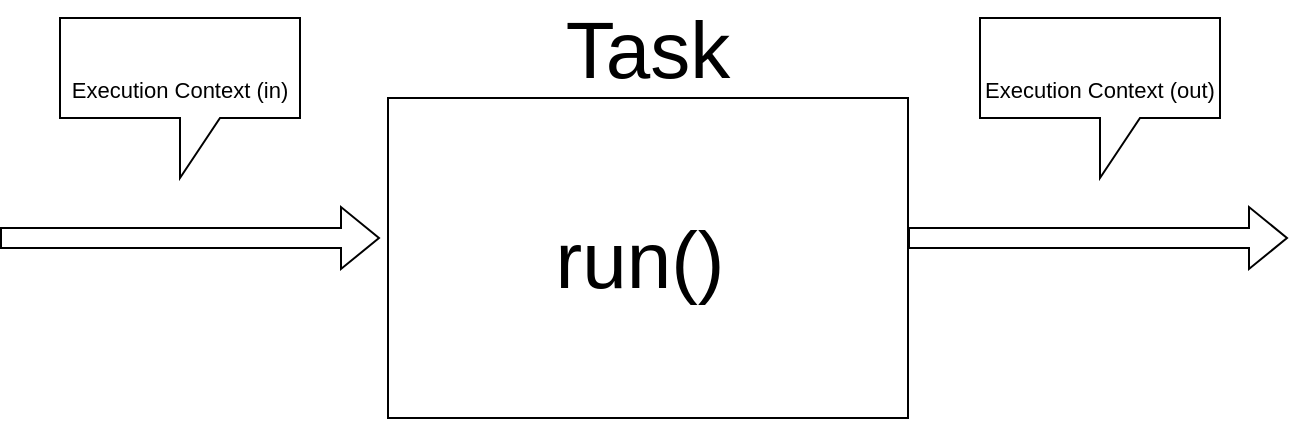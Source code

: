 <mxfile version="20.3.0" type="device" pages="3"><diagram id="LL1TWmryirEIB6y2D0Bc" name="Tasks"><mxGraphModel dx="1038" dy="649" grid="1" gridSize="10" guides="1" tooltips="1" connect="1" arrows="1" fold="1" page="1" pageScale="1" pageWidth="827" pageHeight="583" math="0" shadow="0"><root><mxCell id="0"/><mxCell id="1" parent="0"/><mxCell id="xUsnPQrjmfk5W4AQm-EI-1" value="" style="rounded=0;whiteSpace=wrap;html=1;" parent="1" vertex="1"><mxGeometry x="284" y="200" width="260" height="160" as="geometry"/></mxCell><mxCell id="xUsnPQrjmfk5W4AQm-EI-2" value="" style="shape=flexArrow;endArrow=classic;html=1;rounded=0;" parent="1" edge="1"><mxGeometry width="50" height="50" relative="1" as="geometry"><mxPoint x="90" y="270" as="sourcePoint"/><mxPoint x="280" y="270" as="targetPoint"/></mxGeometry></mxCell><mxCell id="xUsnPQrjmfk5W4AQm-EI-4" value="" style="shape=flexArrow;endArrow=classic;html=1;rounded=0;" parent="1" edge="1"><mxGeometry width="50" height="50" relative="1" as="geometry"><mxPoint x="544" y="270" as="sourcePoint"/><mxPoint x="734" y="270" as="targetPoint"/></mxGeometry></mxCell><mxCell id="xUsnPQrjmfk5W4AQm-EI-5" value="&lt;font style=&quot;font-size: 11px;&quot;&gt;Execution Context (in)&lt;/font&gt;" style="shape=callout;whiteSpace=wrap;html=1;perimeter=calloutPerimeter;fontSize=40;" parent="1" vertex="1"><mxGeometry x="120" y="160" width="120" height="80" as="geometry"/></mxCell><mxCell id="xUsnPQrjmfk5W4AQm-EI-6" value="&lt;font style=&quot;font-size: 40px;&quot;&gt;Task&lt;/font&gt;" style="text;html=1;strokeColor=none;fillColor=none;align=center;verticalAlign=middle;whiteSpace=wrap;rounded=0;" parent="1" vertex="1"><mxGeometry x="384" y="160" width="60" height="30" as="geometry"/></mxCell><mxCell id="xUsnPQrjmfk5W4AQm-EI-7" value="run()" style="text;html=1;strokeColor=none;fillColor=none;align=center;verticalAlign=middle;whiteSpace=wrap;rounded=0;fontSize=40;" parent="1" vertex="1"><mxGeometry x="380" y="265" width="60" height="30" as="geometry"/></mxCell><mxCell id="xUsnPQrjmfk5W4AQm-EI-8" value="&lt;font style=&quot;font-size: 11px;&quot;&gt;Execution Context (out)&lt;/font&gt;" style="shape=callout;whiteSpace=wrap;html=1;perimeter=calloutPerimeter;fontSize=40;" parent="1" vertex="1"><mxGeometry x="580" y="160" width="120" height="80" as="geometry"/></mxCell></root></mxGraphModel></diagram><diagram id="90PISpvxgqCOPWBg_1VU" name="ExecutionContext"><mxGraphModel dx="1093" dy="683" grid="1" gridSize="10" guides="1" tooltips="1" connect="1" arrows="1" fold="1" page="1" pageScale="1" pageWidth="1169" pageHeight="827" math="0" shadow="0"><root><mxCell id="0"/><mxCell id="1" parent="0"/><mxCell id="C2xTa_GgQj2ng7pRvIYg-1" value="&lt;span style=&quot;color: rgba(0, 0, 0, 0); font-family: monospace; font-size: 0px; text-align: start;&quot;&gt;%3CmxGraphModel%3E%3Croot%3E%3CmxCell%20id%3D%220%22%2F%3E%3CmxCell%20id%3D%221%22%20parent%3D%220%22%2F%3E%3CmxCell%20id%3D%222%22%20value%3D%22%22%20style%3D%22rounded%3D0%3BwhiteSpace%3Dwrap%3Bhtml%3D1%3B%22%20vertex%3D%221%22%20parent%3D%221%22%3E%3CmxGeometry%20x%3D%22284%22%20y%3D%22200%22%20width%3D%22260%22%20height%3D%22160%22%20as%3D%22geometry%22%2F%3E%3C%2FmxCell%3E%3CmxCell%20id%3D%223%22%20value%3D%22%22%20style%3D%22shape%3DflexArrow%3BendArrow%3Dclassic%3Bhtml%3D1%3Brounded%3D0%3B%22%20edge%3D%221%22%20parent%3D%221%22%3E%3CmxGeometry%20width%3D%2250%22%20height%3D%2250%22%20relative%3D%221%22%20as%3D%22geometry%22%3E%3CmxPoint%20x%3D%2290%22%20y%3D%22270%22%20as%3D%22sourcePoint%22%2F%3E%3CmxPoint%20x%3D%22280%22%20y%3D%22270%22%20as%3D%22targetPoint%22%2F%3E%3C%2FmxGeometry%3E%3C%2FmxCell%3E%3CmxCell%20id%3D%224%22%20value%3D%22%22%20style%3D%22shape%3DflexArrow%3BendArrow%3Dclassic%3Bhtml%3D1%3Brounded%3D0%3B%22%20edge%3D%221%22%20parent%3D%221%22%3E%3CmxGeometry%20width%3D%2250%22%20height%3D%2250%22%20relative%3D%221%22%20as%3D%22geometry%22%3E%3CmxPoint%20x%3D%22544%22%20y%3D%22270%22%20as%3D%22sourcePoint%22%2F%3E%3CmxPoint%20x%3D%22734%22%20y%3D%22270%22%20as%3D%22targetPoint%22%2F%3E%3C%2FmxGeometry%3E%3C%2FmxCell%3E%3CmxCell%20id%3D%225%22%20value%3D%22%26lt%3Bfont%20style%3D%26quot%3Bfont-size%3A%2011px%3B%26quot%3B%26gt%3BExecution%20Context%20(in)%26lt%3B%2Ffont%26gt%3B%22%20style%3D%22shape%3Dcallout%3BwhiteSpace%3Dwrap%3Bhtml%3D1%3Bperimeter%3DcalloutPerimeter%3BfontSize%3D40%3B%22%20vertex%3D%221%22%20parent%3D%221%22%3E%3CmxGeometry%20x%3D%22120%22%20y%3D%22160%22%20width%3D%22120%22%20height%3D%2280%22%20as%3D%22geometry%22%2F%3E%3C%2FmxCell%3E%3CmxCell%20id%3D%226%22%20value%3D%22%26lt%3Bfont%20style%3D%26quot%3Bfont-size%3A%2040px%3B%26quot%3B%26gt%3BTask%26lt%3B%2Ffont%26gt%3B%22%20style%3D%22text%3Bhtml%3D1%3BstrokeColor%3Dnone%3BfillColor%3Dnone%3Balign%3Dcenter%3BverticalAlign%3Dmiddle%3BwhiteSpace%3Dwrap%3Brounded%3D0%3B%22%20vertex%3D%221%22%20parent%3D%221%22%3E%3CmxGeometry%20x%3D%22384%22%20y%3D%22160%22%20width%3D%2260%22%20height%3D%2230%22%20as%3D%22geometry%22%2F%3E%3C%2FmxCell%3E%3CmxCell%20id%3D%227%22%20value%3D%22run()%22%20style%3D%22text%3Bhtml%3D1%3BstrokeColor%3Dnone%3BfillColor%3Dnone%3Balign%3Dcenter%3BverticalAlign%3Dmiddle%3BwhiteSpace%3Dwrap%3Brounded%3D0%3BfontSize%3D40%3B%22%20vertex%3D%221%22%20parent%3D%221%22%3E%3CmxGeometry%20x%3D%22380%22%20y%3D%22265%22%20width%3D%2260%22%20height%3D%2230%22%20as%3D%22geometry%22%2F%3E%3C%2FmxCell%3E%3CmxCell%20id%3D%228%22%20value%3D%22%26lt%3Bfont%20style%3D%26quot%3Bfont-size%3A%2011px%3B%26quot%3B%26gt%3BExecution%20Context%20(out)%26lt%3B%2Ffont%26gt%3B%22%20style%3D%22shape%3Dcallout%3BwhiteSpace%3Dwrap%3Bhtml%3D1%3Bperimeter%3DcalloutPerimeter%3BfontSize%3D40%3B%22%20vertex%3D%221%22%20parent%3D%221%22%3E%3CmxGeometry%20x%3D%22580%22%20y%3D%22160%22%20width%3D%22120%22%20height%3D%2280%22%20as%3D%22geometry%22%2F%3E%3C%2FmxCell%3E%3C%2Froot%3E%3C%2FmxGraphModel%3E&lt;/span&gt;" style="rounded=0;whiteSpace=wrap;html=1;" vertex="1" parent="1"><mxGeometry x="475" y="219" width="260" height="340" as="geometry"/></mxCell><mxCell id="C2xTa_GgQj2ng7pRvIYg-5" value="&lt;font style=&quot;font-size: 40px;&quot;&gt;Task&lt;/font&gt;" style="text;html=1;strokeColor=none;fillColor=none;align=center;verticalAlign=middle;whiteSpace=wrap;rounded=0;" vertex="1" parent="1"><mxGeometry x="575" y="266" width="60" height="30" as="geometry"/></mxCell><mxCell id="C2xTa_GgQj2ng7pRvIYg-9" value="&quot;key1&quot;" style="rounded=0;whiteSpace=wrap;html=1;" vertex="1" parent="1"><mxGeometry x="165" y="394" width="100" height="30" as="geometry"/></mxCell><mxCell id="C2xTa_GgQj2ng7pRvIYg-10" value="&quot;key2&quot;" style="rounded=0;whiteSpace=wrap;html=1;" vertex="1" parent="1"><mxGeometry x="165" y="424" width="100" height="30" as="geometry"/></mxCell><mxCell id="C2xTa_GgQj2ng7pRvIYg-11" value="&quot;key3&quot;" style="rounded=0;whiteSpace=wrap;html=1;" vertex="1" parent="1"><mxGeometry x="165" y="454" width="100" height="30" as="geometry"/></mxCell><mxCell id="C2xTa_GgQj2ng7pRvIYg-12" value="ExecutionContext" style="text;html=1;strokeColor=none;fillColor=none;align=center;verticalAlign=middle;whiteSpace=wrap;rounded=0;fontStyle=1" vertex="1" parent="1"><mxGeometry x="185" y="354" width="60" height="30" as="geometry"/></mxCell><mxCell id="C2xTa_GgQj2ng7pRvIYg-13" value="" style="sketch=0;html=1;aspect=fixed;strokeColor=none;shadow=0;align=center;verticalAlign=top;fillColor=#3B8DF1;shape=mxgraph.gcp2.arrow_cycle" vertex="1" parent="1"><mxGeometry x="555" y="389" width="100" height="95" as="geometry"/></mxCell><mxCell id="C2xTa_GgQj2ng7pRvIYg-15" value="&quot;key...&quot;" style="rounded=0;whiteSpace=wrap;html=1;" vertex="1" parent="1"><mxGeometry x="165" y="484" width="100" height="30" as="geometry"/></mxCell><mxCell id="C2xTa_GgQj2ng7pRvIYg-16" value="python object" style="rounded=0;whiteSpace=wrap;html=1;" vertex="1" parent="1"><mxGeometry x="305" y="354" width="120" height="60" as="geometry"/></mxCell><mxCell id="C2xTa_GgQj2ng7pRvIYg-17" value="" style="endArrow=classic;html=1;rounded=0;exitX=1;exitY=0.5;exitDx=0;exitDy=0;entryX=0;entryY=0.5;entryDx=0;entryDy=0;" edge="1" parent="1" source="C2xTa_GgQj2ng7pRvIYg-9" target="C2xTa_GgQj2ng7pRvIYg-16"><mxGeometry width="50" height="50" relative="1" as="geometry"><mxPoint x="365" y="534" as="sourcePoint"/><mxPoint x="415" y="484" as="targetPoint"/></mxGeometry></mxCell><mxCell id="C2xTa_GgQj2ng7pRvIYg-18" value="python object" style="rounded=0;whiteSpace=wrap;html=1;" vertex="1" parent="1"><mxGeometry x="305" y="424" width="120" height="60" as="geometry"/></mxCell><mxCell id="C2xTa_GgQj2ng7pRvIYg-19" value="python object" style="rounded=0;whiteSpace=wrap;html=1;" vertex="1" parent="1"><mxGeometry x="305" y="499" width="120" height="60" as="geometry"/></mxCell><mxCell id="C2xTa_GgQj2ng7pRvIYg-20" value="python object" style="rounded=0;whiteSpace=wrap;html=1;" vertex="1" parent="1"><mxGeometry x="305" y="594" width="120" height="60" as="geometry"/></mxCell><mxCell id="C2xTa_GgQj2ng7pRvIYg-21" value="&quot;key n&quot;" style="rounded=0;whiteSpace=wrap;html=1;" vertex="1" parent="1"><mxGeometry x="165" y="514" width="100" height="30" as="geometry"/></mxCell><mxCell id="C2xTa_GgQj2ng7pRvIYg-22" value="" style="endArrow=classic;html=1;rounded=0;exitX=1;exitY=0.5;exitDx=0;exitDy=0;entryX=0;entryY=0.5;entryDx=0;entryDy=0;" edge="1" parent="1" source="C2xTa_GgQj2ng7pRvIYg-10" target="C2xTa_GgQj2ng7pRvIYg-18"><mxGeometry width="50" height="50" relative="1" as="geometry"><mxPoint x="305" y="644" as="sourcePoint"/><mxPoint x="355" y="594" as="targetPoint"/></mxGeometry></mxCell><mxCell id="C2xTa_GgQj2ng7pRvIYg-23" value="" style="endArrow=classic;html=1;rounded=0;exitX=1;exitY=0.5;exitDx=0;exitDy=0;entryX=0;entryY=0.5;entryDx=0;entryDy=0;" edge="1" parent="1" source="C2xTa_GgQj2ng7pRvIYg-11" target="C2xTa_GgQj2ng7pRvIYg-19"><mxGeometry width="50" height="50" relative="1" as="geometry"><mxPoint x="195" y="654" as="sourcePoint"/><mxPoint x="245" y="604" as="targetPoint"/></mxGeometry></mxCell><mxCell id="C2xTa_GgQj2ng7pRvIYg-24" value="" style="endArrow=classic;html=1;rounded=0;exitX=1;exitY=0.5;exitDx=0;exitDy=0;entryX=0;entryY=0.5;entryDx=0;entryDy=0;" edge="1" parent="1" source="C2xTa_GgQj2ng7pRvIYg-21" target="C2xTa_GgQj2ng7pRvIYg-20"><mxGeometry width="50" height="50" relative="1" as="geometry"><mxPoint x="235" y="634" as="sourcePoint"/><mxPoint x="285" y="584" as="targetPoint"/></mxGeometry></mxCell><mxCell id="C2xTa_GgQj2ng7pRvIYg-25" value="..." style="text;html=1;strokeColor=none;fillColor=none;align=center;verticalAlign=middle;whiteSpace=wrap;rounded=0;" vertex="1" parent="1"><mxGeometry x="335" y="559" width="60" height="30" as="geometry"/></mxCell><mxCell id="C2xTa_GgQj2ng7pRvIYg-26" value="" style="shape=flexArrow;endArrow=classic;html=1;rounded=0;entryX=0;entryY=0.25;entryDx=0;entryDy=0;fontStyle=0" edge="1" parent="1" target="C2xTa_GgQj2ng7pRvIYg-1"><mxGeometry width="50" height="50" relative="1" as="geometry"><mxPoint x="135" y="304" as="sourcePoint"/><mxPoint x="215" y="194" as="targetPoint"/></mxGeometry></mxCell><mxCell id="C2xTa_GgQj2ng7pRvIYg-56" value="&lt;b&gt;Input&lt;/b&gt;" style="edgeLabel;html=1;align=center;verticalAlign=middle;resizable=0;points=[];fontSize=15;" vertex="1" connectable="0" parent="C2xTa_GgQj2ng7pRvIYg-26"><mxGeometry x="-0.025" y="1" relative="1" as="geometry"><mxPoint as="offset"/></mxGeometry></mxCell><mxCell id="C2xTa_GgQj2ng7pRvIYg-28" value="&lt;font style=&quot;font-size: 15px;&quot;&gt;&amp;nbsp;out: &lt;b&gt;ExecutionContext&lt;/b&gt; = task.run(in:&lt;b&gt;ExecutionContext&lt;/b&gt;)&lt;/font&gt;" style="text;html=1;strokeColor=none;fillColor=none;align=center;verticalAlign=middle;whiteSpace=wrap;rounded=0;" vertex="1" parent="1"><mxGeometry x="425" y="174" width="415" height="30" as="geometry"/></mxCell><mxCell id="C2xTa_GgQj2ng7pRvIYg-29" value="" style="shape=flexArrow;endArrow=classic;html=1;rounded=0;entryX=0;entryY=0.25;entryDx=0;entryDy=0;" edge="1" parent="1"><mxGeometry width="50" height="50" relative="1" as="geometry"><mxPoint x="735" y="304" as="sourcePoint"/><mxPoint x="1035" y="304" as="targetPoint"/></mxGeometry></mxCell><mxCell id="C2xTa_GgQj2ng7pRvIYg-57" value="&lt;b&gt;Output&lt;/b&gt;" style="edgeLabel;html=1;align=center;verticalAlign=middle;resizable=0;points=[];fontSize=15;" vertex="1" connectable="0" parent="C2xTa_GgQj2ng7pRvIYg-29"><mxGeometry x="-0.054" y="2" relative="1" as="geometry"><mxPoint as="offset"/></mxGeometry></mxCell><mxCell id="C2xTa_GgQj2ng7pRvIYg-31" value="&quot;key1&quot;" style="rounded=0;whiteSpace=wrap;html=1;" vertex="1" parent="1"><mxGeometry x="755" y="394" width="100" height="30" as="geometry"/></mxCell><mxCell id="C2xTa_GgQj2ng7pRvIYg-32" value="&quot;key2&quot;" style="rounded=0;whiteSpace=wrap;html=1;" vertex="1" parent="1"><mxGeometry x="755" y="424" width="100" height="30" as="geometry"/></mxCell><mxCell id="C2xTa_GgQj2ng7pRvIYg-33" value="&quot;key3&quot;" style="rounded=0;whiteSpace=wrap;html=1;" vertex="1" parent="1"><mxGeometry x="755" y="454" width="100" height="30" as="geometry"/></mxCell><mxCell id="C2xTa_GgQj2ng7pRvIYg-34" value="ExecutionContext" style="text;html=1;strokeColor=none;fillColor=none;align=center;verticalAlign=middle;whiteSpace=wrap;rounded=0;fontStyle=1" vertex="1" parent="1"><mxGeometry x="775" y="354" width="60" height="30" as="geometry"/></mxCell><mxCell id="C2xTa_GgQj2ng7pRvIYg-35" value="&quot;key...&quot;" style="rounded=0;whiteSpace=wrap;html=1;" vertex="1" parent="1"><mxGeometry x="755" y="484" width="100" height="30" as="geometry"/></mxCell><mxCell id="C2xTa_GgQj2ng7pRvIYg-36" value="python object" style="rounded=0;whiteSpace=wrap;html=1;" vertex="1" parent="1"><mxGeometry x="895" y="354" width="120" height="60" as="geometry"/></mxCell><mxCell id="C2xTa_GgQj2ng7pRvIYg-37" value="" style="endArrow=classic;html=1;rounded=0;exitX=1;exitY=0.5;exitDx=0;exitDy=0;entryX=0;entryY=0.5;entryDx=0;entryDy=0;" edge="1" parent="1" source="C2xTa_GgQj2ng7pRvIYg-31" target="C2xTa_GgQj2ng7pRvIYg-36"><mxGeometry width="50" height="50" relative="1" as="geometry"><mxPoint x="955" y="534" as="sourcePoint"/><mxPoint x="1005" y="484" as="targetPoint"/></mxGeometry></mxCell><mxCell id="C2xTa_GgQj2ng7pRvIYg-38" value="python object" style="rounded=0;whiteSpace=wrap;html=1;" vertex="1" parent="1"><mxGeometry x="895" y="424" width="120" height="60" as="geometry"/></mxCell><mxCell id="C2xTa_GgQj2ng7pRvIYg-39" value="python object" style="rounded=0;whiteSpace=wrap;html=1;" vertex="1" parent="1"><mxGeometry x="895" y="499" width="120" height="60" as="geometry"/></mxCell><mxCell id="C2xTa_GgQj2ng7pRvIYg-40" value="python object" style="rounded=0;whiteSpace=wrap;html=1;" vertex="1" parent="1"><mxGeometry x="895" y="574" width="120" height="60" as="geometry"/></mxCell><mxCell id="C2xTa_GgQj2ng7pRvIYg-41" value="&quot;key n&quot;" style="rounded=0;whiteSpace=wrap;html=1;" vertex="1" parent="1"><mxGeometry x="755" y="514" width="100" height="30" as="geometry"/></mxCell><mxCell id="C2xTa_GgQj2ng7pRvIYg-42" value="" style="endArrow=classic;html=1;rounded=0;exitX=1;exitY=0.5;exitDx=0;exitDy=0;entryX=0;entryY=0.5;entryDx=0;entryDy=0;" edge="1" parent="1" source="C2xTa_GgQj2ng7pRvIYg-32" target="C2xTa_GgQj2ng7pRvIYg-38"><mxGeometry width="50" height="50" relative="1" as="geometry"><mxPoint x="895" y="644" as="sourcePoint"/><mxPoint x="945" y="594" as="targetPoint"/></mxGeometry></mxCell><mxCell id="C2xTa_GgQj2ng7pRvIYg-43" value="" style="endArrow=classic;html=1;rounded=0;exitX=1;exitY=0.5;exitDx=0;exitDy=0;entryX=0;entryY=0.5;entryDx=0;entryDy=0;" edge="1" parent="1" source="C2xTa_GgQj2ng7pRvIYg-33" target="C2xTa_GgQj2ng7pRvIYg-39"><mxGeometry width="50" height="50" relative="1" as="geometry"><mxPoint x="785" y="654" as="sourcePoint"/><mxPoint x="835" y="604" as="targetPoint"/></mxGeometry></mxCell><mxCell id="C2xTa_GgQj2ng7pRvIYg-44" value="" style="endArrow=classic;html=1;rounded=0;exitX=1;exitY=0.5;exitDx=0;exitDy=0;entryX=0;entryY=0.5;entryDx=0;entryDy=0;" edge="1" parent="1" source="C2xTa_GgQj2ng7pRvIYg-41" target="C2xTa_GgQj2ng7pRvIYg-40"><mxGeometry width="50" height="50" relative="1" as="geometry"><mxPoint x="825" y="634" as="sourcePoint"/><mxPoint x="875" y="584" as="targetPoint"/></mxGeometry></mxCell><mxCell id="C2xTa_GgQj2ng7pRvIYg-45" value="..." style="text;html=1;strokeColor=none;fillColor=none;align=center;verticalAlign=middle;whiteSpace=wrap;rounded=0;" vertex="1" parent="1"><mxGeometry x="925" y="559" width="60" height="30" as="geometry"/></mxCell><mxCell id="C2xTa_GgQj2ng7pRvIYg-47" value="&lt;b&gt;Previous&lt;br&gt;Task&lt;/b&gt;" style="rounded=0;whiteSpace=wrap;html=1;" vertex="1" parent="1"><mxGeometry x="45" y="221" width="90" height="340" as="geometry"/></mxCell><mxCell id="C2xTa_GgQj2ng7pRvIYg-48" value="&lt;b&gt;Next&lt;br&gt;Task&lt;/b&gt;" style="rounded=0;whiteSpace=wrap;html=1;" vertex="1" parent="1"><mxGeometry x="1035" y="221" width="90" height="340" as="geometry"/></mxCell><mxCell id="C2xTa_GgQj2ng7pRvIYg-49" value="&quot;key n+1&quot;" style="rounded=0;whiteSpace=wrap;html=1;" vertex="1" parent="1"><mxGeometry x="755" y="544" width="100" height="30" as="geometry"/></mxCell><mxCell id="C2xTa_GgQj2ng7pRvIYg-50" value="&quot;key n+2&quot;" style="rounded=0;whiteSpace=wrap;html=1;" vertex="1" parent="1"><mxGeometry x="755" y="574" width="100" height="30" as="geometry"/></mxCell><mxCell id="C2xTa_GgQj2ng7pRvIYg-51" value="python object" style="rounded=0;whiteSpace=wrap;html=1;" vertex="1" parent="1"><mxGeometry x="895" y="654" width="120" height="60" as="geometry"/></mxCell><mxCell id="C2xTa_GgQj2ng7pRvIYg-52" value="" style="endArrow=classic;html=1;rounded=0;fontSize=15;exitX=1;exitY=0.5;exitDx=0;exitDy=0;entryX=0;entryY=0.5;entryDx=0;entryDy=0;" edge="1" parent="1" source="C2xTa_GgQj2ng7pRvIYg-49" target="C2xTa_GgQj2ng7pRvIYg-51"><mxGeometry width="50" height="50" relative="1" as="geometry"><mxPoint x="800" y="720" as="sourcePoint"/><mxPoint x="850" y="670" as="targetPoint"/></mxGeometry></mxCell><mxCell id="C2xTa_GgQj2ng7pRvIYg-53" value="python object" style="rounded=0;whiteSpace=wrap;html=1;" vertex="1" parent="1"><mxGeometry x="895" y="730" width="120" height="60" as="geometry"/></mxCell><mxCell id="C2xTa_GgQj2ng7pRvIYg-54" value="" style="endArrow=classic;html=1;rounded=0;fontSize=15;exitX=1;exitY=0.5;exitDx=0;exitDy=0;entryX=0;entryY=0.5;entryDx=0;entryDy=0;" edge="1" parent="1" source="C2xTa_GgQj2ng7pRvIYg-50" target="C2xTa_GgQj2ng7pRvIYg-53"><mxGeometry width="50" height="50" relative="1" as="geometry"><mxPoint x="830" y="750" as="sourcePoint"/><mxPoint x="880" y="700" as="targetPoint"/></mxGeometry></mxCell></root></mxGraphModel></diagram><diagram id="8Up53I8LodYTm6FZavbC" name="Architecture"><mxGraphModel dx="1483" dy="927" grid="1" gridSize="10" guides="1" tooltips="1" connect="1" arrows="1" fold="1" page="1" pageScale="1" pageWidth="583" pageHeight="827" math="0" shadow="0"><root><mxCell id="0"/><mxCell id="1" parent="0"/><mxCell id="fJj41v4WOp6wNWjRJvPY-1" value="FlowRunner" style="rounded=0;whiteSpace=wrap;html=1;fontSize=15;" vertex="1" parent="1"><mxGeometry x="180" y="149" width="120" height="60" as="geometry"/></mxCell><mxCell id="fJj41v4WOp6wNWjRJvPY-2" value="FlowService" style="rounded=0;whiteSpace=wrap;html=1;fontSize=15;" vertex="1" parent="1"><mxGeometry x="180" y="309" width="120" height="60" as="geometry"/></mxCell><mxCell id="QiJUdLdZTZcHb9cNS_PF-1" value="FlowRepository" style="rounded=0;whiteSpace=wrap;html=1;fontSize=15;" vertex="1" parent="1"><mxGeometry x="180" y="509" width="120" height="60" as="geometry"/></mxCell><mxCell id="QiJUdLdZTZcHb9cNS_PF-2" value="sqlitedb" style="shape=cylinder3;whiteSpace=wrap;html=1;boundedLbl=1;backgroundOutline=1;size=15;fontSize=15;" vertex="1" parent="1"><mxGeometry x="209" y="729" width="60" height="80" as="geometry"/></mxCell><mxCell id="QiJUdLdZTZcHb9cNS_PF-3" value="persits/reads" style="endArrow=classic;html=1;rounded=0;fontSize=15;exitX=0.5;exitY=1;exitDx=0;exitDy=0;" edge="1" parent="1" source="QiJUdLdZTZcHb9cNS_PF-1" target="QiJUdLdZTZcHb9cNS_PF-2"><mxGeometry width="50" height="50" relative="1" as="geometry"><mxPoint x="330" y="595" as="sourcePoint"/><mxPoint x="380" y="545" as="targetPoint"/></mxGeometry></mxCell><mxCell id="QiJUdLdZTZcHb9cNS_PF-4" value="uses" style="endArrow=classic;html=1;rounded=0;fontSize=15;exitX=0.5;exitY=1;exitDx=0;exitDy=0;entryX=0.5;entryY=0;entryDx=0;entryDy=0;" edge="1" parent="1" source="fJj41v4WOp6wNWjRJvPY-2" target="QiJUdLdZTZcHb9cNS_PF-1"><mxGeometry width="50" height="50" relative="1" as="geometry"><mxPoint x="360" y="319" as="sourcePoint"/><mxPoint x="410" y="269" as="targetPoint"/></mxGeometry></mxCell><mxCell id="QiJUdLdZTZcHb9cNS_PF-5" value="uses" style="endArrow=classic;html=1;rounded=0;fontSize=15;exitX=0.5;exitY=1;exitDx=0;exitDy=0;" edge="1" parent="1" source="fJj41v4WOp6wNWjRJvPY-1" target="fJj41v4WOp6wNWjRJvPY-2"><mxGeometry width="50" height="50" relative="1" as="geometry"><mxPoint x="380" y="249" as="sourcePoint"/><mxPoint x="430" y="199" as="targetPoint"/></mxGeometry></mxCell><mxCell id="QiJUdLdZTZcHb9cNS_PF-6" value="TaskExecution" style="swimlane;fontStyle=0;childLayout=stackLayout;horizontal=1;startSize=20;fillColor=#ffffff;horizontalStack=0;resizeParent=1;resizeParentMax=0;resizeLast=0;collapsible=0;marginBottom=0;swimlaneFillColor=#ffffff;fontSize=15;" vertex="1" parent="1"><mxGeometry x="390" y="224.5" width="100" height="50" as="geometry"/></mxCell><mxCell id="QiJUdLdZTZcHb9cNS_PF-7" value="FlowExecution" style="swimlane;fontStyle=0;childLayout=stackLayout;horizontal=1;startSize=20;fillColor=#ffffff;horizontalStack=0;resizeParent=1;resizeParentMax=0;resizeLast=0;collapsible=0;marginBottom=0;swimlaneFillColor=#ffffff;fontSize=15;" vertex="1" parent="1"><mxGeometry x="390" y="403.5" width="100" height="50" as="geometry"/></mxCell><mxCell id="QiJUdLdZTZcHb9cNS_PF-8" value="manages" style="endArrow=classic;html=1;rounded=0;fontSize=15;exitX=1;exitY=0.5;exitDx=0;exitDy=0;entryX=0;entryY=0.5;entryDx=0;entryDy=0;" edge="1" parent="1" source="fJj41v4WOp6wNWjRJvPY-2" target="QiJUdLdZTZcHb9cNS_PF-6"><mxGeometry width="50" height="50" relative="1" as="geometry"><mxPoint x="400" y="469" as="sourcePoint"/><mxPoint x="450" y="419" as="targetPoint"/></mxGeometry></mxCell><mxCell id="QiJUdLdZTZcHb9cNS_PF-10" value="manages" style="endArrow=classic;html=1;rounded=0;fontSize=15;exitX=1;exitY=0.5;exitDx=0;exitDy=0;entryX=0;entryY=0.5;entryDx=0;entryDy=0;" edge="1" parent="1" source="fJj41v4WOp6wNWjRJvPY-2" target="QiJUdLdZTZcHb9cNS_PF-7"><mxGeometry width="50" height="50" relative="1" as="geometry"><mxPoint x="410" y="469" as="sourcePoint"/><mxPoint x="460" y="419" as="targetPoint"/></mxGeometry></mxCell><mxCell id="QiJUdLdZTZcHb9cNS_PF-11" value="Consumer" style="shape=umlActor;verticalLabelPosition=bottom;verticalAlign=top;html=1;outlineConnect=0;fontSize=15;" vertex="1" parent="1"><mxGeometry x="225" y="10" width="30" height="60" as="geometry"/></mxCell><mxCell id="QiJUdLdZTZcHb9cNS_PF-12" value="TaskExecution&lt;br&gt;Mapper" style="rounded=0;whiteSpace=wrap;html=1;fontSize=15;" vertex="1" parent="1"><mxGeometry x="380" y="469" width="120" height="60" as="geometry"/></mxCell><mxCell id="QiJUdLdZTZcHb9cNS_PF-13" value="FlowExecution&lt;br&gt;Mapper" style="rounded=0;whiteSpace=wrap;html=1;fontSize=15;" vertex="1" parent="1"><mxGeometry x="380" y="569" width="120" height="60" as="geometry"/></mxCell><mxCell id="QiJUdLdZTZcHb9cNS_PF-14" value="uses" style="endArrow=classic;html=1;rounded=0;fontSize=15;exitX=1;exitY=0.5;exitDx=0;exitDy=0;entryX=0;entryY=0.5;entryDx=0;entryDy=0;" edge="1" parent="1" source="QiJUdLdZTZcHb9cNS_PF-1" target="QiJUdLdZTZcHb9cNS_PF-12"><mxGeometry width="50" height="50" relative="1" as="geometry"><mxPoint x="370" y="769" as="sourcePoint"/><mxPoint x="380" y="509" as="targetPoint"/></mxGeometry></mxCell><mxCell id="QiJUdLdZTZcHb9cNS_PF-15" value="uses" style="endArrow=classic;html=1;rounded=0;fontSize=15;exitX=1;exitY=0.5;exitDx=0;exitDy=0;entryX=0;entryY=0.5;entryDx=0;entryDy=0;" edge="1" parent="1" source="QiJUdLdZTZcHb9cNS_PF-1" target="QiJUdLdZTZcHb9cNS_PF-13"><mxGeometry width="50" height="50" relative="1" as="geometry"><mxPoint x="400" y="779" as="sourcePoint"/><mxPoint x="360" y="609" as="targetPoint"/></mxGeometry></mxCell><mxCell id="QiJUdLdZTZcHb9cNS_PF-17" value="" style="endArrow=classic;html=1;rounded=0;fontSize=15;entryX=0.5;entryY=0;entryDx=0;entryDy=0;" edge="1" parent="1" source="QiJUdLdZTZcHb9cNS_PF-11" target="fJj41v4WOp6wNWjRJvPY-1"><mxGeometry width="50" height="50" relative="1" as="geometry"><mxPoint x="400" y="229" as="sourcePoint"/><mxPoint x="450" y="179" as="targetPoint"/></mxGeometry></mxCell><mxCell id="QiJUdLdZTZcHb9cNS_PF-18" value="uses" style="edgeLabel;html=1;align=center;verticalAlign=middle;resizable=0;points=[];fontSize=15;" vertex="1" connectable="0" parent="QiJUdLdZTZcHb9cNS_PF-17"><mxGeometry x="0.351" y="2" relative="1" as="geometry"><mxPoint as="offset"/></mxGeometry></mxCell></root></mxGraphModel></diagram></mxfile>